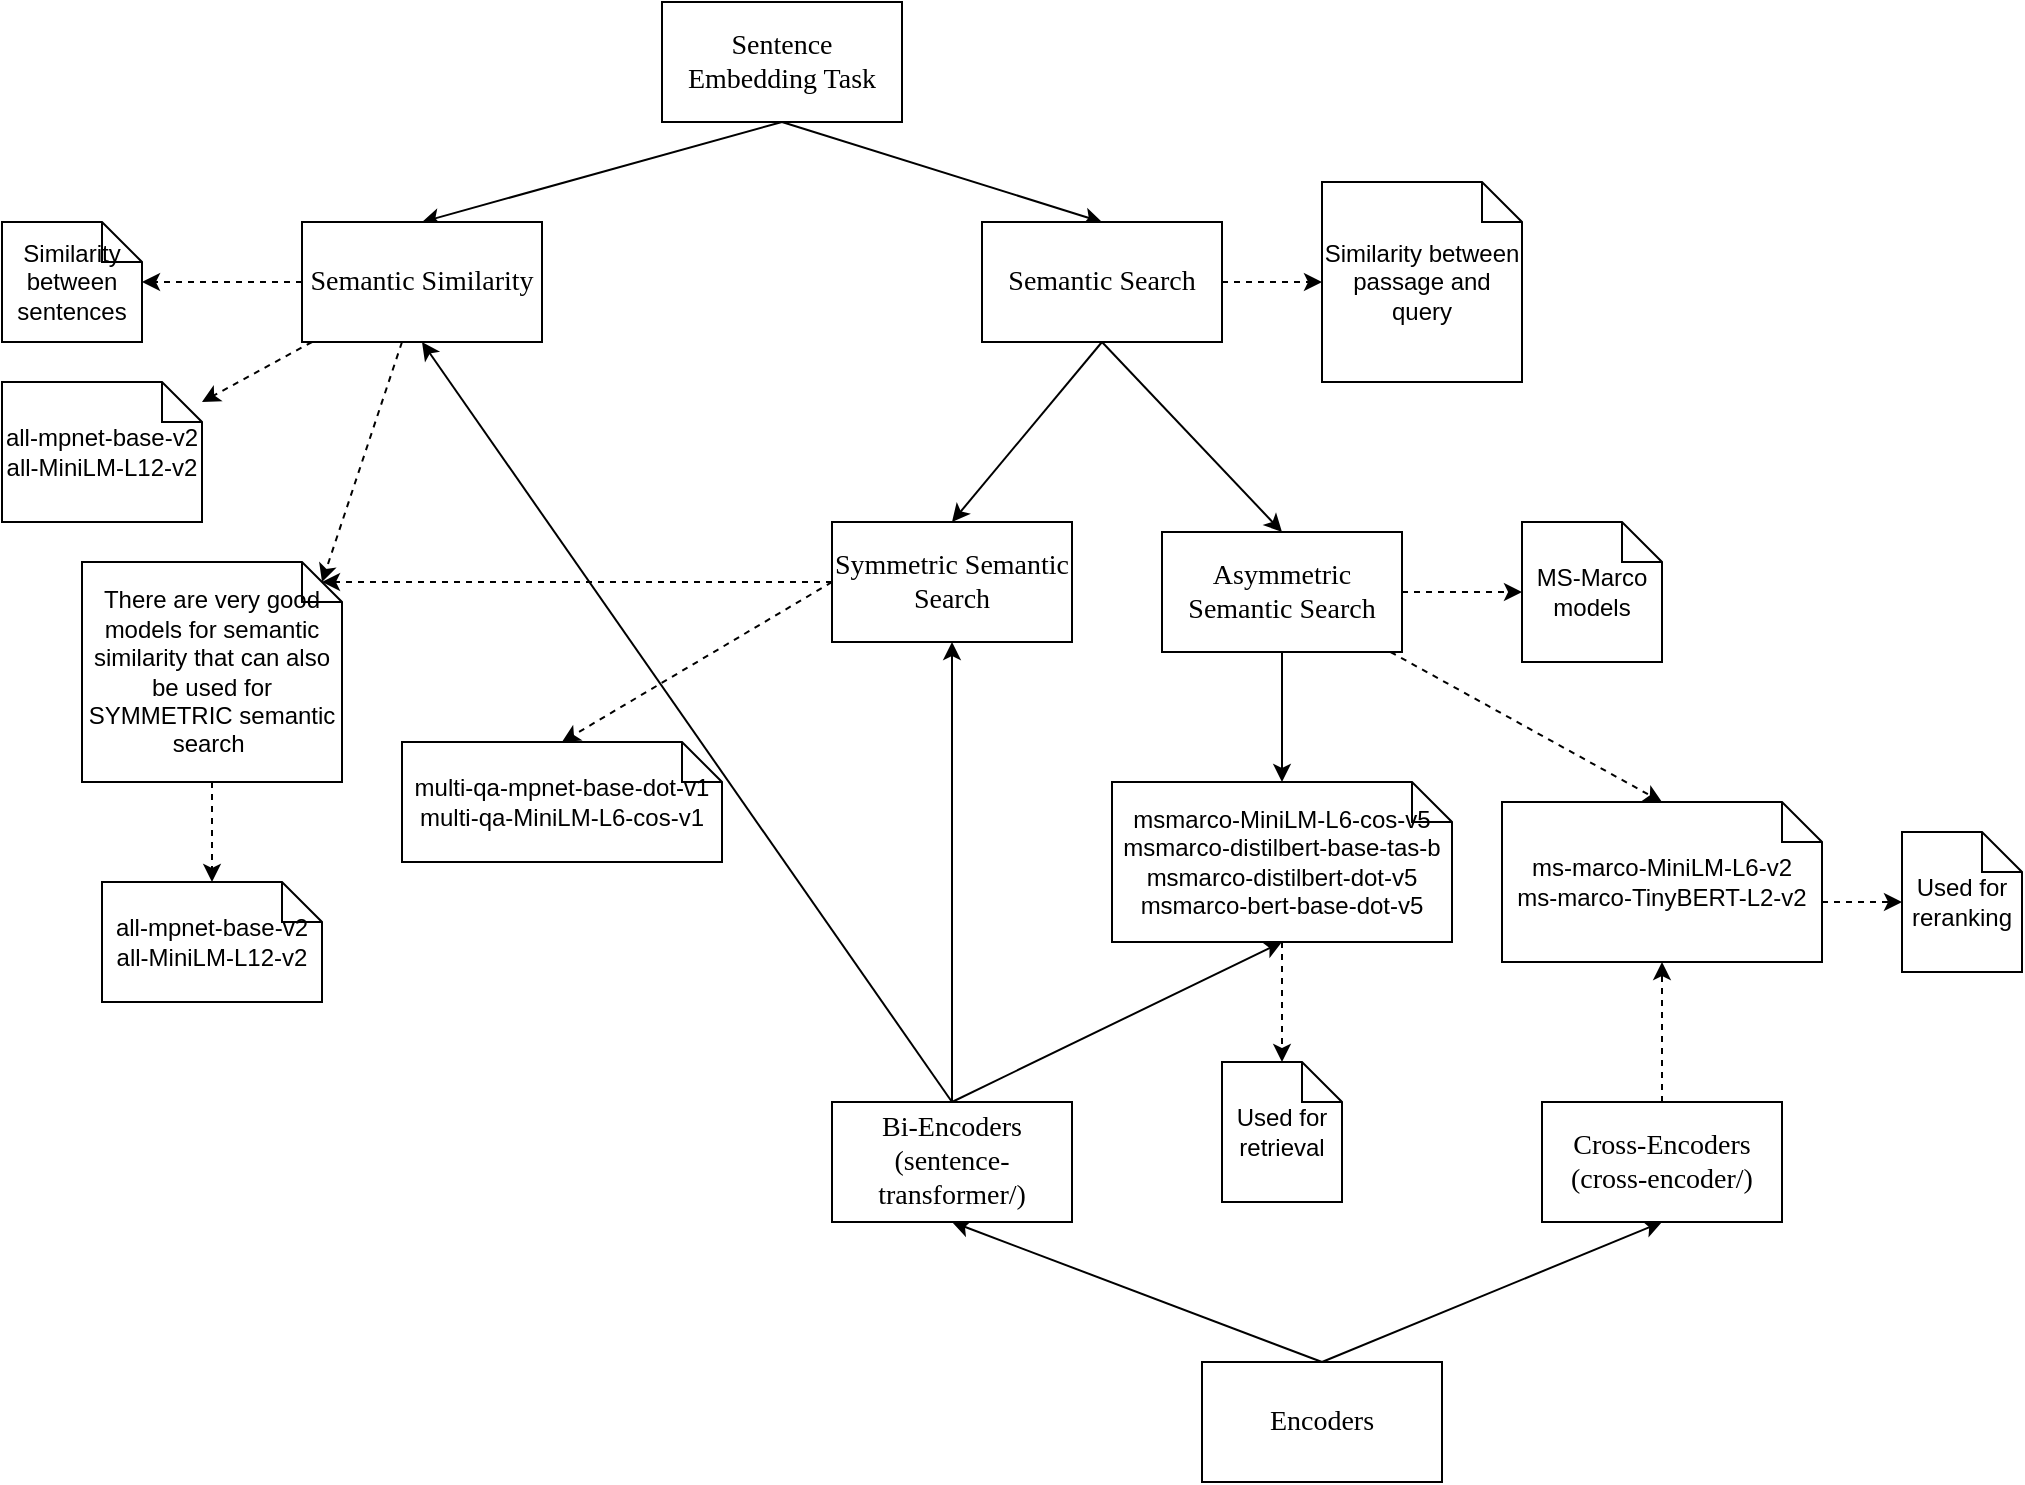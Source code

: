 <mxfile>
    <diagram id="_BG12YNrdlPWoL5AzKAH" name="Page-1">
        <mxGraphModel dx="712" dy="467" grid="1" gridSize="10" guides="1" tooltips="1" connect="1" arrows="1" fold="1" page="1" pageScale="1" pageWidth="850" pageHeight="1100" math="0" shadow="0">
            <root>
                <mxCell id="0"/>
                <mxCell id="1" parent="0"/>
                <mxCell id="4" style="edgeStyle=none;html=1;entryX=0.5;entryY=0;entryDx=0;entryDy=0;exitX=0.5;exitY=1;exitDx=0;exitDy=0;" edge="1" parent="1" source="2" target="3">
                    <mxGeometry relative="1" as="geometry"/>
                </mxCell>
                <mxCell id="6" style="edgeStyle=none;html=1;exitX=0.5;exitY=1;exitDx=0;exitDy=0;entryX=0.5;entryY=0;entryDx=0;entryDy=0;" edge="1" parent="1" source="2" target="5">
                    <mxGeometry relative="1" as="geometry"/>
                </mxCell>
                <mxCell id="2" value="&lt;font face=&quot;Verdana&quot;&gt;&lt;span style=&quot;font-size: 14px;&quot;&gt;Sentence Embedding Task&lt;/span&gt;&lt;/font&gt;" style="rounded=0;whiteSpace=wrap;html=1;" vertex="1" parent="1">
                    <mxGeometry x="340" y="110" width="120" height="60" as="geometry"/>
                </mxCell>
                <mxCell id="9" value="" style="edgeStyle=none;html=1;dashed=1;" edge="1" parent="1" source="3" target="8">
                    <mxGeometry relative="1" as="geometry"/>
                </mxCell>
                <mxCell id="3" value="&lt;font style=&quot;font-size: 14px;&quot; face=&quot;Verdana&quot;&gt;Semantic Similarity&lt;/font&gt;" style="rounded=0;whiteSpace=wrap;html=1;" vertex="1" parent="1">
                    <mxGeometry x="160" y="220" width="120" height="60" as="geometry"/>
                </mxCell>
                <mxCell id="11" value="" style="edgeStyle=none;html=1;dashed=1;" edge="1" parent="1" source="5" target="10">
                    <mxGeometry relative="1" as="geometry"/>
                </mxCell>
                <mxCell id="16" style="edgeStyle=none;html=1;entryX=0.5;entryY=0;entryDx=0;entryDy=0;exitX=0.5;exitY=1;exitDx=0;exitDy=0;" edge="1" parent="1" source="5" target="12">
                    <mxGeometry relative="1" as="geometry"/>
                </mxCell>
                <mxCell id="27" style="edgeStyle=none;html=1;exitX=0.5;exitY=1;exitDx=0;exitDy=0;entryX=0.5;entryY=0;entryDx=0;entryDy=0;" edge="1" parent="1" source="5" target="26">
                    <mxGeometry relative="1" as="geometry"/>
                </mxCell>
                <mxCell id="5" value="&lt;font style=&quot;font-size: 14px;&quot; face=&quot;Verdana&quot;&gt;Semantic Search&lt;/font&gt;" style="rounded=0;whiteSpace=wrap;html=1;" vertex="1" parent="1">
                    <mxGeometry x="500" y="220" width="120" height="60" as="geometry"/>
                </mxCell>
                <mxCell id="8" value="Similarity between sentences" style="shape=note;size=20;whiteSpace=wrap;html=1;" vertex="1" parent="1">
                    <mxGeometry x="10" y="220" width="70" height="60" as="geometry"/>
                </mxCell>
                <mxCell id="10" value="Similarity between passage and query" style="shape=note;size=20;whiteSpace=wrap;html=1;" vertex="1" parent="1">
                    <mxGeometry x="670" y="200" width="100" height="100" as="geometry"/>
                </mxCell>
                <mxCell id="19" style="edgeStyle=none;html=1;entryX=0;entryY=0;entryDx=120;entryDy=10;entryPerimeter=0;dashed=1;" edge="1" parent="1" source="12" target="17">
                    <mxGeometry relative="1" as="geometry">
                        <mxPoint x="180" y="390" as="targetPoint"/>
                    </mxGeometry>
                </mxCell>
                <mxCell id="12" value="&lt;font style=&quot;font-size: 14px;&quot; face=&quot;Verdana&quot;&gt;Symmetric Semantic Search&lt;/font&gt;" style="rounded=0;whiteSpace=wrap;html=1;" vertex="1" parent="1">
                    <mxGeometry x="425" y="370" width="120" height="60" as="geometry"/>
                </mxCell>
                <mxCell id="21" value="" style="edgeStyle=none;html=1;dashed=1;" edge="1" parent="1" source="17" target="20">
                    <mxGeometry relative="1" as="geometry"/>
                </mxCell>
                <mxCell id="17" value="There are very good models for semantic similarity that can also be used for SYMMETRIC semantic search&amp;nbsp;" style="shape=note;size=20;whiteSpace=wrap;html=1;" vertex="1" parent="1">
                    <mxGeometry x="50" y="390" width="130" height="110" as="geometry"/>
                </mxCell>
                <mxCell id="18" style="edgeStyle=none;html=1;entryX=0;entryY=0;entryDx=120;entryDy=10;entryPerimeter=0;dashed=1;" edge="1" parent="1" source="3" target="17">
                    <mxGeometry relative="1" as="geometry"/>
                </mxCell>
                <mxCell id="20" value="all-mpnet-base-v2&lt;div&gt;all-MiniLM-L12-v2&lt;/div&gt;" style="shape=note;size=20;whiteSpace=wrap;html=1;" vertex="1" parent="1">
                    <mxGeometry x="60" y="550" width="110" height="60" as="geometry"/>
                </mxCell>
                <mxCell id="22" value="all-mpnet-base-v2&lt;div&gt;all-MiniLM-L12-v2&lt;/div&gt;" style="shape=note;size=20;whiteSpace=wrap;html=1;" vertex="1" parent="1">
                    <mxGeometry x="10" y="300" width="100" height="70" as="geometry"/>
                </mxCell>
                <mxCell id="23" style="edgeStyle=none;html=1;entryX=0;entryY=0;entryDx=100;entryDy=10;entryPerimeter=0;dashed=1;" edge="1" parent="1" source="3" target="22">
                    <mxGeometry relative="1" as="geometry"/>
                </mxCell>
                <mxCell id="24" value="multi-qa-mpnet-base-dot-v1&lt;div&gt;multi-qa-MiniLM-L6-cos-v1&lt;/div&gt;" style="shape=note;size=20;whiteSpace=wrap;html=1;" vertex="1" parent="1">
                    <mxGeometry x="210" y="480" width="160" height="60" as="geometry"/>
                </mxCell>
                <mxCell id="25" style="edgeStyle=none;html=1;exitX=0;exitY=0.5;exitDx=0;exitDy=0;entryX=0.5;entryY=0;entryDx=0;entryDy=0;entryPerimeter=0;dashed=1;" edge="1" parent="1" source="12" target="24">
                    <mxGeometry relative="1" as="geometry"/>
                </mxCell>
                <mxCell id="29" value="" style="edgeStyle=none;html=1;dashed=1;" edge="1" parent="1" source="26" target="28">
                    <mxGeometry relative="1" as="geometry"/>
                </mxCell>
                <mxCell id="26" value="&lt;font style=&quot;font-size: 14px;&quot; face=&quot;Verdana&quot;&gt;Asymmetric Semantic Search&lt;/font&gt;" style="rounded=0;whiteSpace=wrap;html=1;" vertex="1" parent="1">
                    <mxGeometry x="590" y="375" width="120" height="60" as="geometry"/>
                </mxCell>
                <mxCell id="28" value="MS-Marco models" style="shape=note;size=20;whiteSpace=wrap;html=1;" vertex="1" parent="1">
                    <mxGeometry x="770" y="370" width="70" height="70" as="geometry"/>
                </mxCell>
                <mxCell id="35" style="edgeStyle=none;html=1;entryX=0.5;entryY=1;entryDx=0;entryDy=0;exitX=0.5;exitY=0;exitDx=0;exitDy=0;" edge="1" parent="1" source="32" target="33">
                    <mxGeometry relative="1" as="geometry"/>
                </mxCell>
                <mxCell id="36" style="edgeStyle=none;html=1;exitX=0.5;exitY=0;exitDx=0;exitDy=0;entryX=0.5;entryY=1;entryDx=0;entryDy=0;" edge="1" parent="1" source="32" target="34">
                    <mxGeometry relative="1" as="geometry"/>
                </mxCell>
                <mxCell id="32" value="&lt;font style=&quot;font-size: 14px;&quot; face=&quot;Verdana&quot;&gt;Encoders&lt;/font&gt;" style="rounded=0;whiteSpace=wrap;html=1;" vertex="1" parent="1">
                    <mxGeometry x="610" y="790" width="120" height="60" as="geometry"/>
                </mxCell>
                <mxCell id="38" style="edgeStyle=none;html=1;exitX=0.5;exitY=0;exitDx=0;exitDy=0;entryX=0.5;entryY=1;entryDx=0;entryDy=0;" edge="1" parent="1" source="33" target="3">
                    <mxGeometry relative="1" as="geometry">
                        <mxPoint x="440" y="520" as="targetPoint"/>
                    </mxGeometry>
                </mxCell>
                <mxCell id="39" style="edgeStyle=none;html=1;exitX=0.5;exitY=0;exitDx=0;exitDy=0;entryX=0.5;entryY=1;entryDx=0;entryDy=0;" edge="1" parent="1" source="33" target="12">
                    <mxGeometry relative="1" as="geometry"/>
                </mxCell>
                <mxCell id="33" value="&lt;font style=&quot;font-size: 14px;&quot; face=&quot;Verdana&quot;&gt;Bi-Encoders&lt;/font&gt;&lt;div&gt;&lt;font style=&quot;font-size: 14px;&quot; face=&quot;Verdana&quot;&gt;(sentence-transformer/)&lt;/font&gt;&lt;/div&gt;" style="rounded=0;whiteSpace=wrap;html=1;" vertex="1" parent="1">
                    <mxGeometry x="425" y="660" width="120" height="60" as="geometry"/>
                </mxCell>
                <mxCell id="41" style="edgeStyle=none;html=1;dashed=1;" edge="1" parent="1" source="34" target="40">
                    <mxGeometry relative="1" as="geometry"/>
                </mxCell>
                <mxCell id="34" value="&lt;font style=&quot;font-size: 14px;&quot; face=&quot;Verdana&quot;&gt;Cross-Encoders&lt;/font&gt;&lt;div&gt;&lt;font style=&quot;font-size: 14px;&quot; face=&quot;Verdana&quot;&gt;(cross-encoder/)&lt;/font&gt;&lt;/div&gt;" style="rounded=0;whiteSpace=wrap;html=1;" vertex="1" parent="1">
                    <mxGeometry x="780" y="660" width="120" height="60" as="geometry"/>
                </mxCell>
                <mxCell id="40" value="ms-marco-MiniLM-L6-v2&lt;div&gt;ms-marco-TinyBERT-L2-v2&lt;/div&gt;" style="shape=note;size=20;whiteSpace=wrap;html=1;" vertex="1" parent="1">
                    <mxGeometry x="760" y="510" width="160" height="80" as="geometry"/>
                </mxCell>
                <mxCell id="42" style="edgeStyle=none;html=1;entryX=0.5;entryY=0;entryDx=0;entryDy=0;entryPerimeter=0;dashed=1;" edge="1" parent="1" source="26" target="40">
                    <mxGeometry relative="1" as="geometry"/>
                </mxCell>
                <mxCell id="43" value="msmarco-MiniLM-L6-cos-v5&lt;div&gt;msmarco-distilbert-base-tas-b&lt;br&gt;&lt;div&gt;msmarco-distilbert-dot-v5&lt;/div&gt;&lt;div&gt;msmarco-bert-base-dot-v5&lt;/div&gt;&lt;/div&gt;" style="shape=note;size=20;whiteSpace=wrap;html=1;" vertex="1" parent="1">
                    <mxGeometry x="565" y="500" width="170" height="80" as="geometry"/>
                </mxCell>
                <mxCell id="44" style="edgeStyle=none;html=1;exitX=0.5;exitY=0;exitDx=0;exitDy=0;entryX=0.5;entryY=1;entryDx=0;entryDy=0;entryPerimeter=0;" edge="1" parent="1" source="33" target="43">
                    <mxGeometry relative="1" as="geometry"/>
                </mxCell>
                <mxCell id="45" style="edgeStyle=none;html=1;exitX=0.5;exitY=1;exitDx=0;exitDy=0;entryX=0.5;entryY=0;entryDx=0;entryDy=0;entryPerimeter=0;" edge="1" parent="1" source="26" target="43">
                    <mxGeometry relative="1" as="geometry"/>
                </mxCell>
                <mxCell id="46" value="Used for retrieval" style="shape=note;size=20;whiteSpace=wrap;html=1;" vertex="1" parent="1">
                    <mxGeometry x="620" y="640" width="60" height="70" as="geometry"/>
                </mxCell>
                <mxCell id="47" style="edgeStyle=none;html=1;exitX=0.5;exitY=1;exitDx=0;exitDy=0;exitPerimeter=0;entryX=0.5;entryY=0;entryDx=0;entryDy=0;entryPerimeter=0;dashed=1;" edge="1" parent="1" source="43" target="46">
                    <mxGeometry relative="1" as="geometry"/>
                </mxCell>
                <mxCell id="48" value="Used for reranking" style="shape=note;size=20;whiteSpace=wrap;html=1;" vertex="1" parent="1">
                    <mxGeometry x="960" y="525" width="60" height="70" as="geometry"/>
                </mxCell>
                <mxCell id="50" style="edgeStyle=none;html=1;exitX=0;exitY=0;exitDx=160;exitDy=50;exitPerimeter=0;entryX=0;entryY=0.5;entryDx=0;entryDy=0;entryPerimeter=0;dashed=1;" edge="1" parent="1" source="40" target="48">
                    <mxGeometry relative="1" as="geometry"/>
                </mxCell>
            </root>
        </mxGraphModel>
    </diagram>
</mxfile>